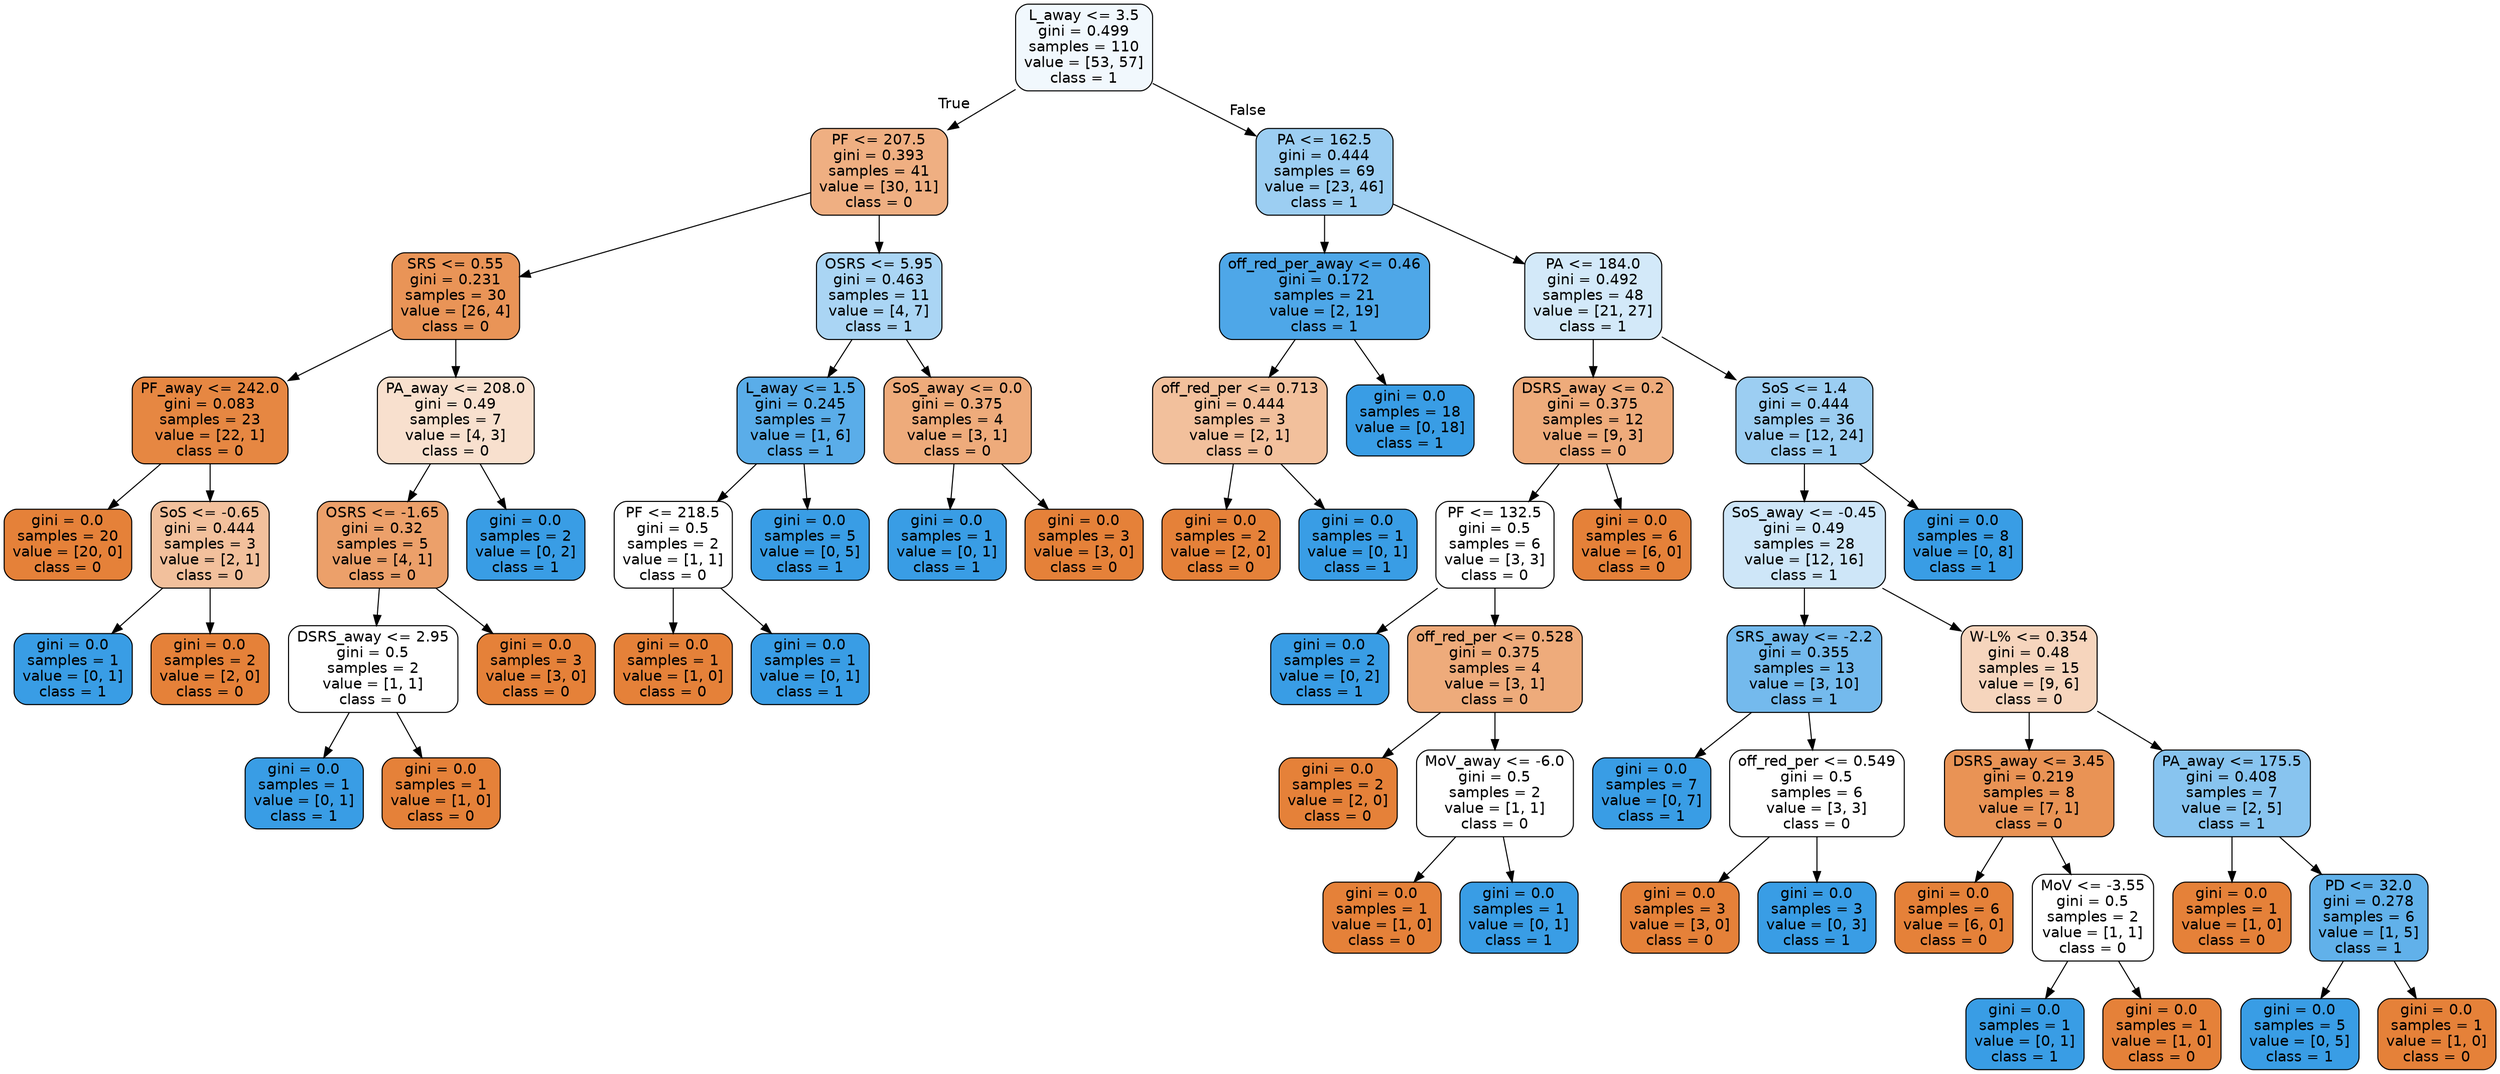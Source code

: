 digraph Tree {
node [shape=box, style="filled, rounded", color="black", fontname="helvetica"] ;
edge [fontname="helvetica"] ;
0 [label="L_away <= 3.5\ngini = 0.499\nsamples = 110\nvalue = [53, 57]\nclass = 1", fillcolor="#f1f8fd"] ;
1 [label="PF <= 207.5\ngini = 0.393\nsamples = 41\nvalue = [30, 11]\nclass = 0", fillcolor="#efaf82"] ;
0 -> 1 [labeldistance=2.5, labelangle=45, headlabel="True"] ;
2 [label="SRS <= 0.55\ngini = 0.231\nsamples = 30\nvalue = [26, 4]\nclass = 0", fillcolor="#e99457"] ;
1 -> 2 ;
3 [label="PF_away <= 242.0\ngini = 0.083\nsamples = 23\nvalue = [22, 1]\nclass = 0", fillcolor="#e68742"] ;
2 -> 3 ;
4 [label="gini = 0.0\nsamples = 20\nvalue = [20, 0]\nclass = 0", fillcolor="#e58139"] ;
3 -> 4 ;
5 [label="SoS <= -0.65\ngini = 0.444\nsamples = 3\nvalue = [2, 1]\nclass = 0", fillcolor="#f2c09c"] ;
3 -> 5 ;
6 [label="gini = 0.0\nsamples = 1\nvalue = [0, 1]\nclass = 1", fillcolor="#399de5"] ;
5 -> 6 ;
7 [label="gini = 0.0\nsamples = 2\nvalue = [2, 0]\nclass = 0", fillcolor="#e58139"] ;
5 -> 7 ;
8 [label="PA_away <= 208.0\ngini = 0.49\nsamples = 7\nvalue = [4, 3]\nclass = 0", fillcolor="#f8e0ce"] ;
2 -> 8 ;
9 [label="OSRS <= -1.65\ngini = 0.32\nsamples = 5\nvalue = [4, 1]\nclass = 0", fillcolor="#eca06a"] ;
8 -> 9 ;
10 [label="DSRS_away <= 2.95\ngini = 0.5\nsamples = 2\nvalue = [1, 1]\nclass = 0", fillcolor="#ffffff"] ;
9 -> 10 ;
11 [label="gini = 0.0\nsamples = 1\nvalue = [0, 1]\nclass = 1", fillcolor="#399de5"] ;
10 -> 11 ;
12 [label="gini = 0.0\nsamples = 1\nvalue = [1, 0]\nclass = 0", fillcolor="#e58139"] ;
10 -> 12 ;
13 [label="gini = 0.0\nsamples = 3\nvalue = [3, 0]\nclass = 0", fillcolor="#e58139"] ;
9 -> 13 ;
14 [label="gini = 0.0\nsamples = 2\nvalue = [0, 2]\nclass = 1", fillcolor="#399de5"] ;
8 -> 14 ;
15 [label="OSRS <= 5.95\ngini = 0.463\nsamples = 11\nvalue = [4, 7]\nclass = 1", fillcolor="#aad5f4"] ;
1 -> 15 ;
16 [label="L_away <= 1.5\ngini = 0.245\nsamples = 7\nvalue = [1, 6]\nclass = 1", fillcolor="#5aade9"] ;
15 -> 16 ;
17 [label="PF <= 218.5\ngini = 0.5\nsamples = 2\nvalue = [1, 1]\nclass = 0", fillcolor="#ffffff"] ;
16 -> 17 ;
18 [label="gini = 0.0\nsamples = 1\nvalue = [1, 0]\nclass = 0", fillcolor="#e58139"] ;
17 -> 18 ;
19 [label="gini = 0.0\nsamples = 1\nvalue = [0, 1]\nclass = 1", fillcolor="#399de5"] ;
17 -> 19 ;
20 [label="gini = 0.0\nsamples = 5\nvalue = [0, 5]\nclass = 1", fillcolor="#399de5"] ;
16 -> 20 ;
21 [label="SoS_away <= 0.0\ngini = 0.375\nsamples = 4\nvalue = [3, 1]\nclass = 0", fillcolor="#eeab7b"] ;
15 -> 21 ;
22 [label="gini = 0.0\nsamples = 1\nvalue = [0, 1]\nclass = 1", fillcolor="#399de5"] ;
21 -> 22 ;
23 [label="gini = 0.0\nsamples = 3\nvalue = [3, 0]\nclass = 0", fillcolor="#e58139"] ;
21 -> 23 ;
24 [label="PA <= 162.5\ngini = 0.444\nsamples = 69\nvalue = [23, 46]\nclass = 1", fillcolor="#9ccef2"] ;
0 -> 24 [labeldistance=2.5, labelangle=-45, headlabel="False"] ;
25 [label="off_red_per_away <= 0.46\ngini = 0.172\nsamples = 21\nvalue = [2, 19]\nclass = 1", fillcolor="#4ea7e8"] ;
24 -> 25 ;
26 [label="off_red_per <= 0.713\ngini = 0.444\nsamples = 3\nvalue = [2, 1]\nclass = 0", fillcolor="#f2c09c"] ;
25 -> 26 ;
27 [label="gini = 0.0\nsamples = 2\nvalue = [2, 0]\nclass = 0", fillcolor="#e58139"] ;
26 -> 27 ;
28 [label="gini = 0.0\nsamples = 1\nvalue = [0, 1]\nclass = 1", fillcolor="#399de5"] ;
26 -> 28 ;
29 [label="gini = 0.0\nsamples = 18\nvalue = [0, 18]\nclass = 1", fillcolor="#399de5"] ;
25 -> 29 ;
30 [label="PA <= 184.0\ngini = 0.492\nsamples = 48\nvalue = [21, 27]\nclass = 1", fillcolor="#d3e9f9"] ;
24 -> 30 ;
31 [label="DSRS_away <= 0.2\ngini = 0.375\nsamples = 12\nvalue = [9, 3]\nclass = 0", fillcolor="#eeab7b"] ;
30 -> 31 ;
32 [label="PF <= 132.5\ngini = 0.5\nsamples = 6\nvalue = [3, 3]\nclass = 0", fillcolor="#ffffff"] ;
31 -> 32 ;
33 [label="gini = 0.0\nsamples = 2\nvalue = [0, 2]\nclass = 1", fillcolor="#399de5"] ;
32 -> 33 ;
34 [label="off_red_per <= 0.528\ngini = 0.375\nsamples = 4\nvalue = [3, 1]\nclass = 0", fillcolor="#eeab7b"] ;
32 -> 34 ;
35 [label="gini = 0.0\nsamples = 2\nvalue = [2, 0]\nclass = 0", fillcolor="#e58139"] ;
34 -> 35 ;
36 [label="MoV_away <= -6.0\ngini = 0.5\nsamples = 2\nvalue = [1, 1]\nclass = 0", fillcolor="#ffffff"] ;
34 -> 36 ;
37 [label="gini = 0.0\nsamples = 1\nvalue = [1, 0]\nclass = 0", fillcolor="#e58139"] ;
36 -> 37 ;
38 [label="gini = 0.0\nsamples = 1\nvalue = [0, 1]\nclass = 1", fillcolor="#399de5"] ;
36 -> 38 ;
39 [label="gini = 0.0\nsamples = 6\nvalue = [6, 0]\nclass = 0", fillcolor="#e58139"] ;
31 -> 39 ;
40 [label="SoS <= 1.4\ngini = 0.444\nsamples = 36\nvalue = [12, 24]\nclass = 1", fillcolor="#9ccef2"] ;
30 -> 40 ;
41 [label="SoS_away <= -0.45\ngini = 0.49\nsamples = 28\nvalue = [12, 16]\nclass = 1", fillcolor="#cee6f8"] ;
40 -> 41 ;
42 [label="SRS_away <= -2.2\ngini = 0.355\nsamples = 13\nvalue = [3, 10]\nclass = 1", fillcolor="#74baed"] ;
41 -> 42 ;
43 [label="gini = 0.0\nsamples = 7\nvalue = [0, 7]\nclass = 1", fillcolor="#399de5"] ;
42 -> 43 ;
44 [label="off_red_per <= 0.549\ngini = 0.5\nsamples = 6\nvalue = [3, 3]\nclass = 0", fillcolor="#ffffff"] ;
42 -> 44 ;
45 [label="gini = 0.0\nsamples = 3\nvalue = [3, 0]\nclass = 0", fillcolor="#e58139"] ;
44 -> 45 ;
46 [label="gini = 0.0\nsamples = 3\nvalue = [0, 3]\nclass = 1", fillcolor="#399de5"] ;
44 -> 46 ;
47 [label="W-L% <= 0.354\ngini = 0.48\nsamples = 15\nvalue = [9, 6]\nclass = 0", fillcolor="#f6d5bd"] ;
41 -> 47 ;
48 [label="DSRS_away <= 3.45\ngini = 0.219\nsamples = 8\nvalue = [7, 1]\nclass = 0", fillcolor="#e99355"] ;
47 -> 48 ;
49 [label="gini = 0.0\nsamples = 6\nvalue = [6, 0]\nclass = 0", fillcolor="#e58139"] ;
48 -> 49 ;
50 [label="MoV <= -3.55\ngini = 0.5\nsamples = 2\nvalue = [1, 1]\nclass = 0", fillcolor="#ffffff"] ;
48 -> 50 ;
51 [label="gini = 0.0\nsamples = 1\nvalue = [0, 1]\nclass = 1", fillcolor="#399de5"] ;
50 -> 51 ;
52 [label="gini = 0.0\nsamples = 1\nvalue = [1, 0]\nclass = 0", fillcolor="#e58139"] ;
50 -> 52 ;
53 [label="PA_away <= 175.5\ngini = 0.408\nsamples = 7\nvalue = [2, 5]\nclass = 1", fillcolor="#88c4ef"] ;
47 -> 53 ;
54 [label="gini = 0.0\nsamples = 1\nvalue = [1, 0]\nclass = 0", fillcolor="#e58139"] ;
53 -> 54 ;
55 [label="PD <= 32.0\ngini = 0.278\nsamples = 6\nvalue = [1, 5]\nclass = 1", fillcolor="#61b1ea"] ;
53 -> 55 ;
56 [label="gini = 0.0\nsamples = 5\nvalue = [0, 5]\nclass = 1", fillcolor="#399de5"] ;
55 -> 56 ;
57 [label="gini = 0.0\nsamples = 1\nvalue = [1, 0]\nclass = 0", fillcolor="#e58139"] ;
55 -> 57 ;
58 [label="gini = 0.0\nsamples = 8\nvalue = [0, 8]\nclass = 1", fillcolor="#399de5"] ;
40 -> 58 ;
}